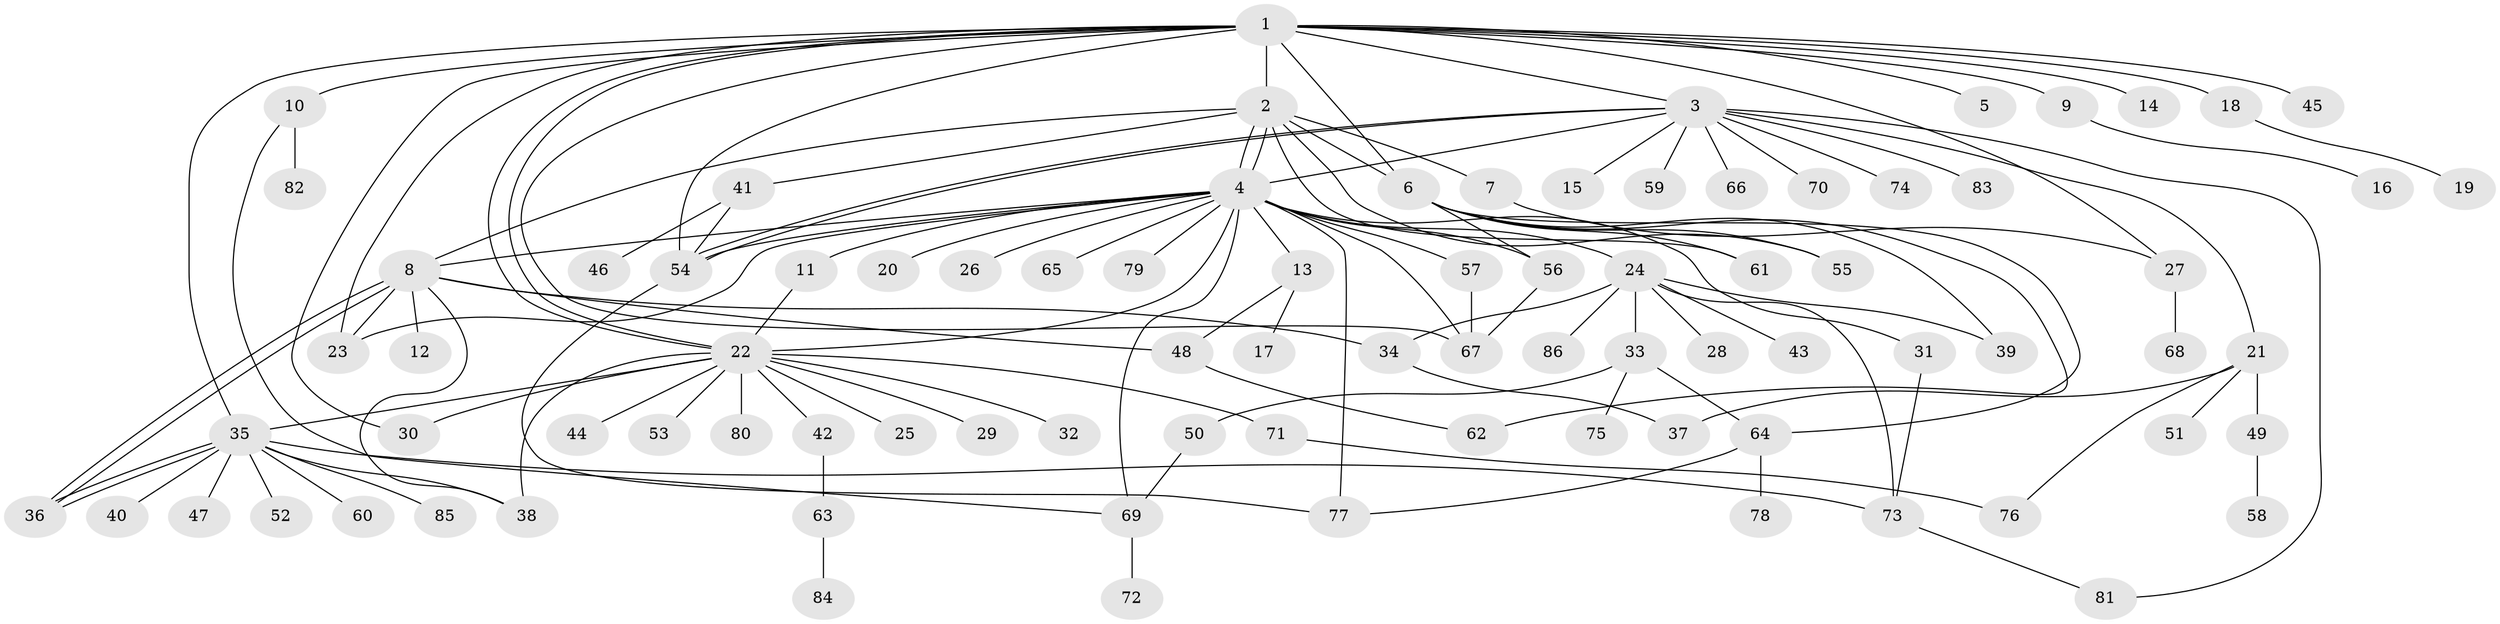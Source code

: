 // Generated by graph-tools (version 1.1) at 2025/01/03/09/25 03:01:43]
// undirected, 86 vertices, 126 edges
graph export_dot {
graph [start="1"]
  node [color=gray90,style=filled];
  1;
  2;
  3;
  4;
  5;
  6;
  7;
  8;
  9;
  10;
  11;
  12;
  13;
  14;
  15;
  16;
  17;
  18;
  19;
  20;
  21;
  22;
  23;
  24;
  25;
  26;
  27;
  28;
  29;
  30;
  31;
  32;
  33;
  34;
  35;
  36;
  37;
  38;
  39;
  40;
  41;
  42;
  43;
  44;
  45;
  46;
  47;
  48;
  49;
  50;
  51;
  52;
  53;
  54;
  55;
  56;
  57;
  58;
  59;
  60;
  61;
  62;
  63;
  64;
  65;
  66;
  67;
  68;
  69;
  70;
  71;
  72;
  73;
  74;
  75;
  76;
  77;
  78;
  79;
  80;
  81;
  82;
  83;
  84;
  85;
  86;
  1 -- 2;
  1 -- 3;
  1 -- 5;
  1 -- 6;
  1 -- 9;
  1 -- 10;
  1 -- 14;
  1 -- 18;
  1 -- 22;
  1 -- 22;
  1 -- 23;
  1 -- 27;
  1 -- 30;
  1 -- 35;
  1 -- 45;
  1 -- 54;
  1 -- 67;
  2 -- 4;
  2 -- 4;
  2 -- 6;
  2 -- 7;
  2 -- 8;
  2 -- 41;
  2 -- 55;
  2 -- 61;
  3 -- 4;
  3 -- 15;
  3 -- 21;
  3 -- 54;
  3 -- 54;
  3 -- 59;
  3 -- 66;
  3 -- 70;
  3 -- 74;
  3 -- 81;
  3 -- 83;
  4 -- 8;
  4 -- 11;
  4 -- 13;
  4 -- 20;
  4 -- 22;
  4 -- 23;
  4 -- 24;
  4 -- 26;
  4 -- 31;
  4 -- 54;
  4 -- 56;
  4 -- 57;
  4 -- 65;
  4 -- 67;
  4 -- 69;
  4 -- 77;
  4 -- 79;
  6 -- 39;
  6 -- 55;
  6 -- 56;
  6 -- 61;
  6 -- 62;
  6 -- 64;
  7 -- 27;
  8 -- 12;
  8 -- 23;
  8 -- 34;
  8 -- 36;
  8 -- 36;
  8 -- 38;
  8 -- 48;
  9 -- 16;
  10 -- 69;
  10 -- 82;
  11 -- 22;
  13 -- 17;
  13 -- 48;
  18 -- 19;
  21 -- 37;
  21 -- 49;
  21 -- 51;
  21 -- 76;
  22 -- 25;
  22 -- 29;
  22 -- 30;
  22 -- 32;
  22 -- 35;
  22 -- 38;
  22 -- 42;
  22 -- 44;
  22 -- 53;
  22 -- 71;
  22 -- 80;
  24 -- 28;
  24 -- 33;
  24 -- 34;
  24 -- 39;
  24 -- 43;
  24 -- 73;
  24 -- 86;
  27 -- 68;
  31 -- 73;
  33 -- 50;
  33 -- 64;
  33 -- 75;
  34 -- 37;
  35 -- 36;
  35 -- 36;
  35 -- 38;
  35 -- 40;
  35 -- 47;
  35 -- 52;
  35 -- 60;
  35 -- 73;
  35 -- 85;
  41 -- 46;
  41 -- 54;
  42 -- 63;
  48 -- 62;
  49 -- 58;
  50 -- 69;
  54 -- 77;
  56 -- 67;
  57 -- 67;
  63 -- 84;
  64 -- 77;
  64 -- 78;
  69 -- 72;
  71 -- 76;
  73 -- 81;
}
